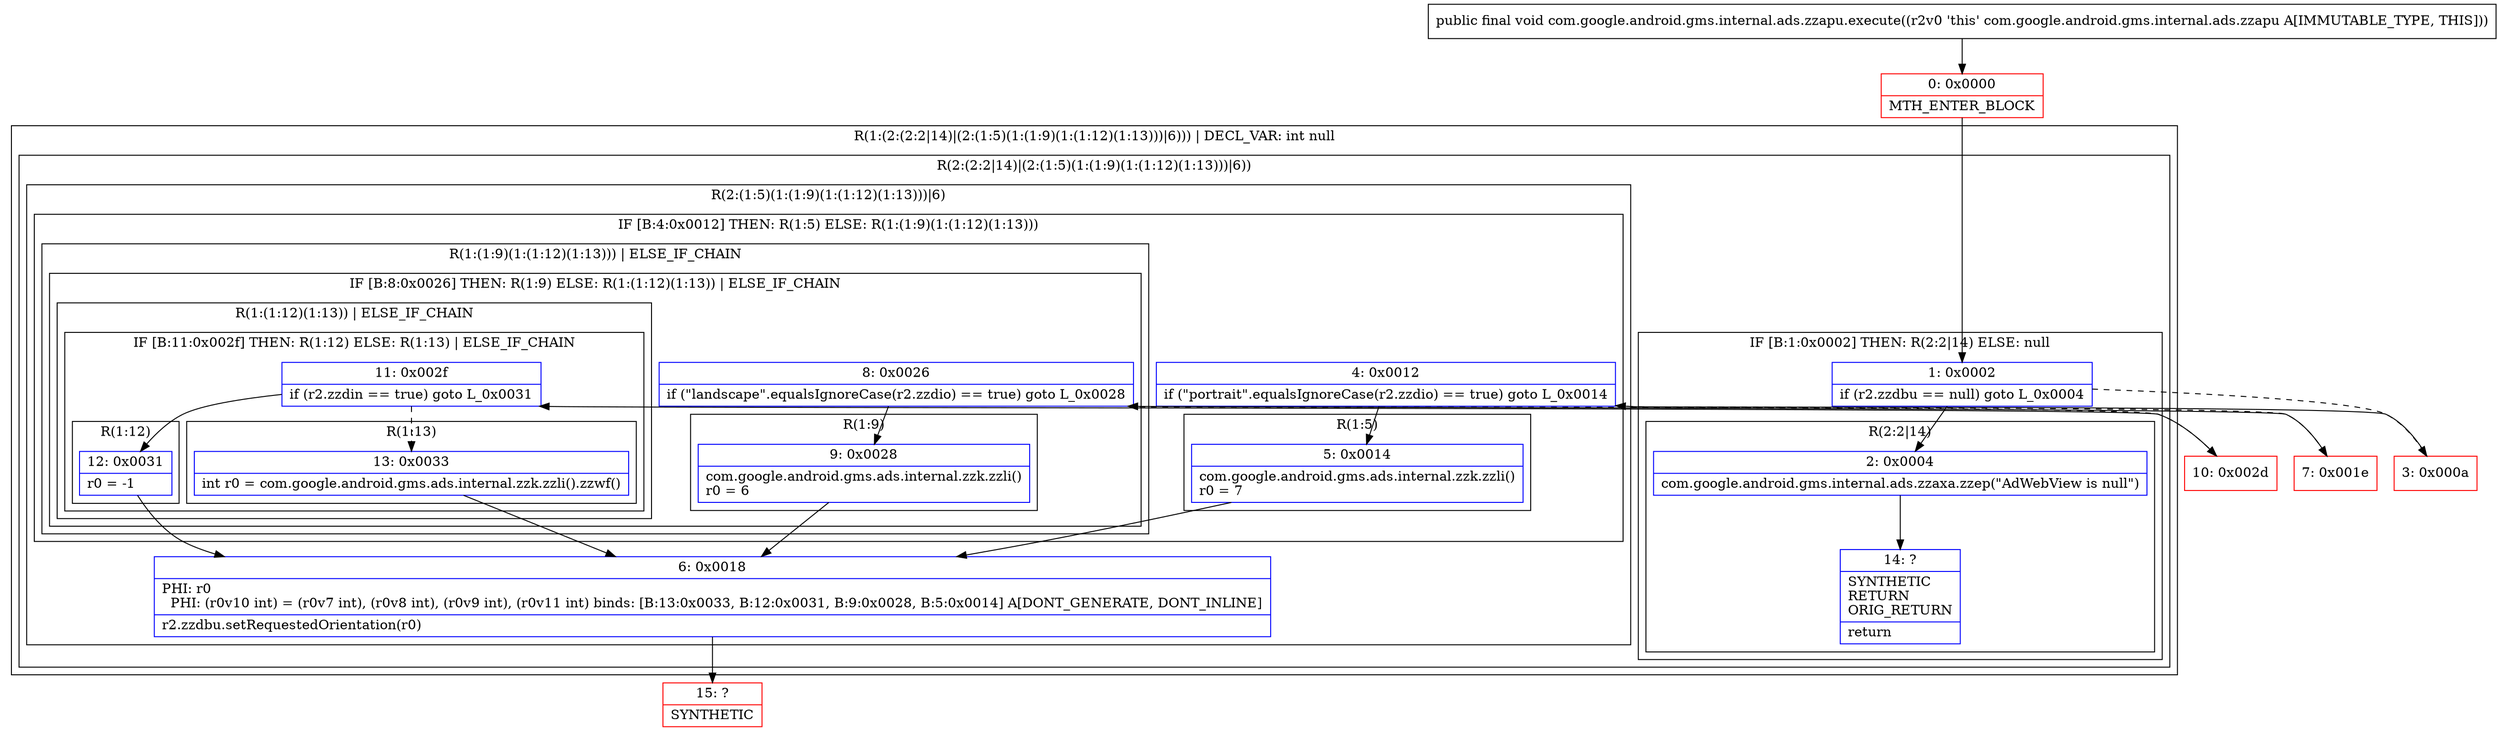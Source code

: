 digraph "CFG forcom.google.android.gms.internal.ads.zzapu.execute()V" {
subgraph cluster_Region_1498245529 {
label = "R(1:(2:(2:2|14)|(2:(1:5)(1:(1:9)(1:(1:12)(1:13)))|6))) | DECL_VAR: int null\l";
node [shape=record,color=blue];
subgraph cluster_Region_1535857224 {
label = "R(2:(2:2|14)|(2:(1:5)(1:(1:9)(1:(1:12)(1:13)))|6))";
node [shape=record,color=blue];
subgraph cluster_IfRegion_1022383400 {
label = "IF [B:1:0x0002] THEN: R(2:2|14) ELSE: null";
node [shape=record,color=blue];
Node_1 [shape=record,label="{1\:\ 0x0002|if (r2.zzdbu == null) goto L_0x0004\l}"];
subgraph cluster_Region_710451427 {
label = "R(2:2|14)";
node [shape=record,color=blue];
Node_2 [shape=record,label="{2\:\ 0x0004|com.google.android.gms.internal.ads.zzaxa.zzep(\"AdWebView is null\")\l}"];
Node_14 [shape=record,label="{14\:\ ?|SYNTHETIC\lRETURN\lORIG_RETURN\l|return\l}"];
}
}
subgraph cluster_Region_409666960 {
label = "R(2:(1:5)(1:(1:9)(1:(1:12)(1:13)))|6)";
node [shape=record,color=blue];
subgraph cluster_IfRegion_426970567 {
label = "IF [B:4:0x0012] THEN: R(1:5) ELSE: R(1:(1:9)(1:(1:12)(1:13)))";
node [shape=record,color=blue];
Node_4 [shape=record,label="{4\:\ 0x0012|if (\"portrait\".equalsIgnoreCase(r2.zzdio) == true) goto L_0x0014\l}"];
subgraph cluster_Region_251521992 {
label = "R(1:5)";
node [shape=record,color=blue];
Node_5 [shape=record,label="{5\:\ 0x0014|com.google.android.gms.ads.internal.zzk.zzli()\lr0 = 7\l}"];
}
subgraph cluster_Region_655639252 {
label = "R(1:(1:9)(1:(1:12)(1:13))) | ELSE_IF_CHAIN\l";
node [shape=record,color=blue];
subgraph cluster_IfRegion_1218748781 {
label = "IF [B:8:0x0026] THEN: R(1:9) ELSE: R(1:(1:12)(1:13)) | ELSE_IF_CHAIN\l";
node [shape=record,color=blue];
Node_8 [shape=record,label="{8\:\ 0x0026|if (\"landscape\".equalsIgnoreCase(r2.zzdio) == true) goto L_0x0028\l}"];
subgraph cluster_Region_280146288 {
label = "R(1:9)";
node [shape=record,color=blue];
Node_9 [shape=record,label="{9\:\ 0x0028|com.google.android.gms.ads.internal.zzk.zzli()\lr0 = 6\l}"];
}
subgraph cluster_Region_144931436 {
label = "R(1:(1:12)(1:13)) | ELSE_IF_CHAIN\l";
node [shape=record,color=blue];
subgraph cluster_IfRegion_155141002 {
label = "IF [B:11:0x002f] THEN: R(1:12) ELSE: R(1:13) | ELSE_IF_CHAIN\l";
node [shape=record,color=blue];
Node_11 [shape=record,label="{11\:\ 0x002f|if (r2.zzdin == true) goto L_0x0031\l}"];
subgraph cluster_Region_295856254 {
label = "R(1:12)";
node [shape=record,color=blue];
Node_12 [shape=record,label="{12\:\ 0x0031|r0 = \-1\l}"];
}
subgraph cluster_Region_1196274606 {
label = "R(1:13)";
node [shape=record,color=blue];
Node_13 [shape=record,label="{13\:\ 0x0033|int r0 = com.google.android.gms.ads.internal.zzk.zzli().zzwf()\l}"];
}
}
}
}
}
}
Node_6 [shape=record,label="{6\:\ 0x0018|PHI: r0 \l  PHI: (r0v10 int) = (r0v7 int), (r0v8 int), (r0v9 int), (r0v11 int) binds: [B:13:0x0033, B:12:0x0031, B:9:0x0028, B:5:0x0014] A[DONT_GENERATE, DONT_INLINE]\l|r2.zzdbu.setRequestedOrientation(r0)\l}"];
}
}
}
Node_0 [shape=record,color=red,label="{0\:\ 0x0000|MTH_ENTER_BLOCK\l}"];
Node_3 [shape=record,color=red,label="{3\:\ 0x000a}"];
Node_7 [shape=record,color=red,label="{7\:\ 0x001e}"];
Node_10 [shape=record,color=red,label="{10\:\ 0x002d}"];
Node_15 [shape=record,color=red,label="{15\:\ ?|SYNTHETIC\l}"];
MethodNode[shape=record,label="{public final void com.google.android.gms.internal.ads.zzapu.execute((r2v0 'this' com.google.android.gms.internal.ads.zzapu A[IMMUTABLE_TYPE, THIS])) }"];
MethodNode -> Node_0;
Node_1 -> Node_2;
Node_1 -> Node_3[style=dashed];
Node_2 -> Node_14;
Node_4 -> Node_5;
Node_4 -> Node_7[style=dashed];
Node_5 -> Node_6;
Node_8 -> Node_9;
Node_8 -> Node_10[style=dashed];
Node_9 -> Node_6;
Node_11 -> Node_12;
Node_11 -> Node_13[style=dashed];
Node_12 -> Node_6;
Node_13 -> Node_6;
Node_6 -> Node_15;
Node_0 -> Node_1;
Node_3 -> Node_4;
Node_7 -> Node_8;
Node_10 -> Node_11;
}

